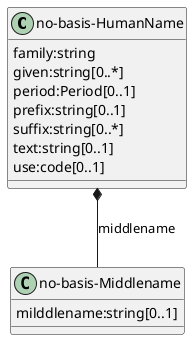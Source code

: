 @startuml
class "no-basis-HumanName" as class1  
class "no-basis-Middlename" as class2
class1 *-- class2 : middlename

class1 : family:string
class1 : given:string[0..*]
class1 : period:Period[0..1]
class1 : prefix:string[0..1]
class1 : suffix:string[0..*]
class1 : text:string[0..1]
class1 : use:code[0..1]

class2 : milddlename:string[0..1]
@enduml